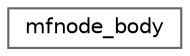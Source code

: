 digraph "类继承关系图"
{
 // LATEX_PDF_SIZE
  bgcolor="transparent";
  edge [fontname=Helvetica,fontsize=10,labelfontname=Helvetica,labelfontsize=10];
  node [fontname=Helvetica,fontsize=10,shape=box,height=0.2,width=0.4];
  rankdir="LR";
  Node0 [id="Node000000",label="mfnode_body",height=0.2,width=0.4,color="grey40", fillcolor="white", style="filled",URL="$structmfnode__body.html",tooltip=" "];
}
